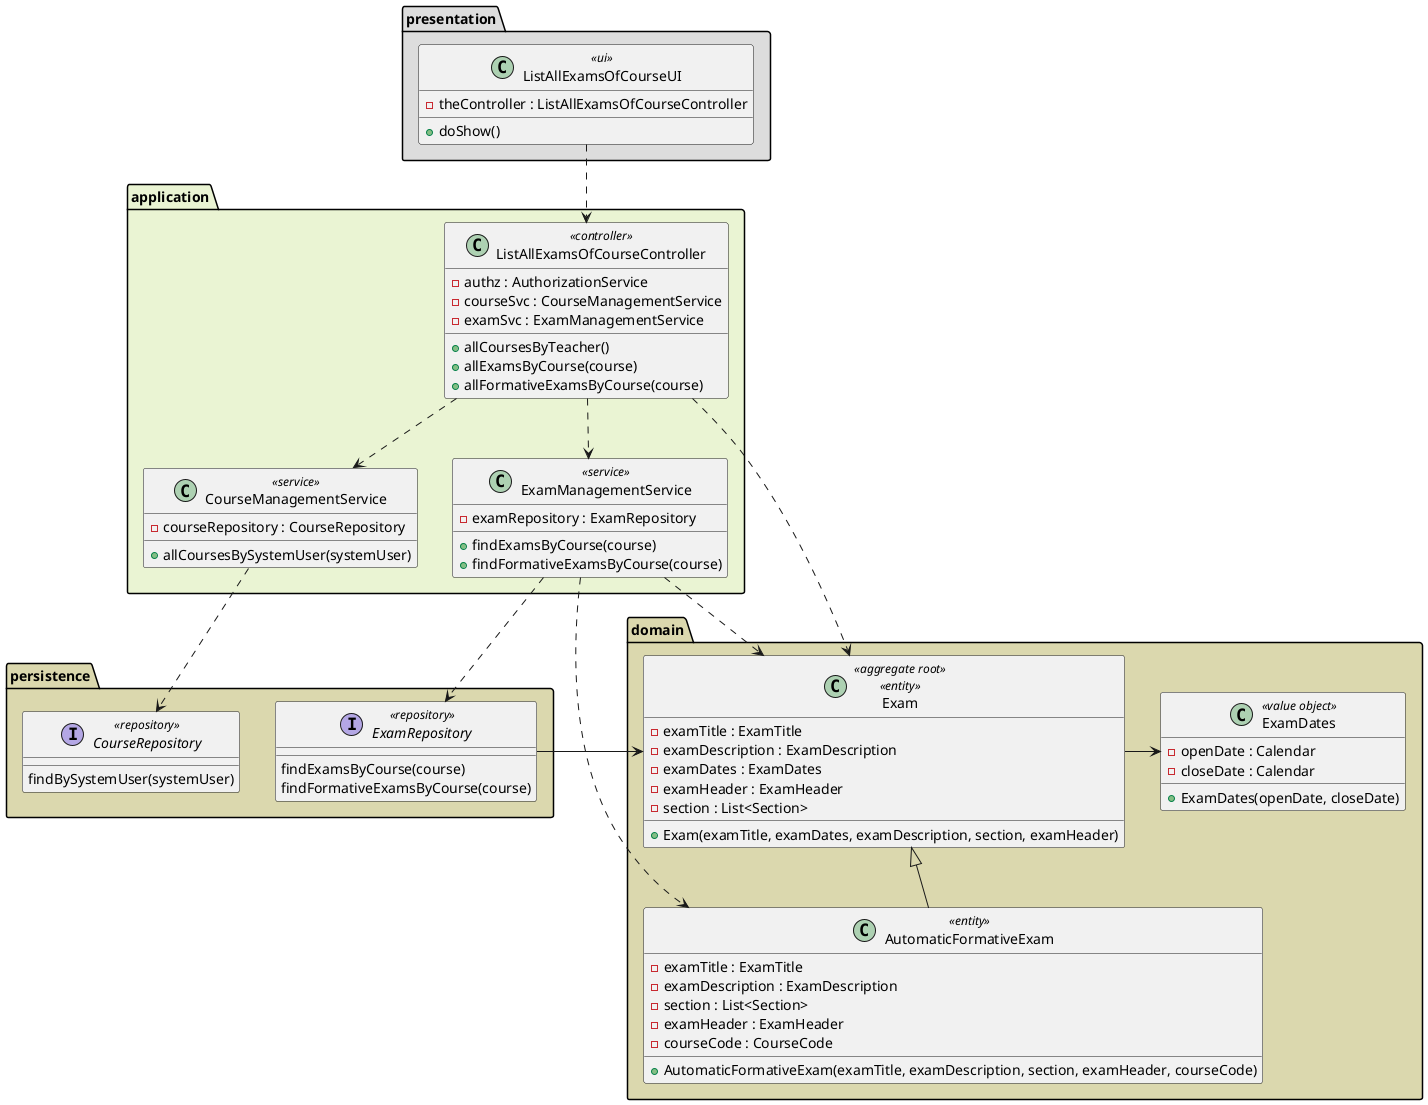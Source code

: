 @startuml
'https://plantuml.com/class-diagram

package "presentation" #DDDDDD{
    class ListAllExamsOfCourseUI <<ui>>{
    - theController : ListAllExamsOfCourseController
    + doShow()
    }
}

package "domain" #dbd8ae{
    class Exam <<aggregate root>> <<entity>>{
    -examTitle : ExamTitle
    -examDescription : ExamDescription
    -examDates : ExamDates
    -examHeader : ExamHeader
    -section : List<Section>
    + Exam(examTitle, examDates, examDescription, section, examHeader)
    }

   class AutomaticFormativeExam <<entity>>{
       -examTitle : ExamTitle
       -examDescription : ExamDescription
       -section : List<Section>
       -examHeader : ExamHeader
       -courseCode : CourseCode
       + AutomaticFormativeExam(examTitle, examDescription, section, examHeader, courseCode)
       }

    class ExamDates <<value object>>{
    -openDate : Calendar
    -closeDate : Calendar
    + ExamDates(openDate, closeDate)
    }

}

package "persistence" #dbd8ae{

    interface CourseRepository <<repository>>{
    findBySystemUser(systemUser)
    }

    interface ExamRepository <<repository>>{
    findExamsByCourse(course)
    findFormativeExamsByCourse(course)
    }

}

package "application" #eaf4d3{
 class ListAllExamsOfCourseController <<controller>>{
    - authz : AuthorizationService
    - courseSvc : CourseManagementService
    - examSvc : ExamManagementService
    + allCoursesByTeacher()
    + allExamsByCourse(course)
    + allFormativeExamsByCourse(course)
    }

 class CourseManagementService <<service>>{
    - courseRepository : CourseRepository
    +allCoursesBySystemUser(systemUser)
    }

 class ExamManagementService <<service>>{
    - examRepository : ExamRepository
    + findExamsByCourse(course)
    + findFormativeExamsByCourse(course)
    }
}

ListAllExamsOfCourseUI .-> ListAllExamsOfCourseController
ListAllExamsOfCourseController .-> CourseManagementService
ListAllExamsOfCourseController .-> ExamManagementService
CourseManagementService .-> CourseRepository
ExamManagementService ..> Exam
ExamManagementService .-> ExamRepository
ExamRepository -> Exam
ListAllExamsOfCourseController ..> Exam
Exam -> ExamDates
Exam <|-- AutomaticFormativeExam
ExamManagementService ..> AutomaticFormativeExam
@enduml